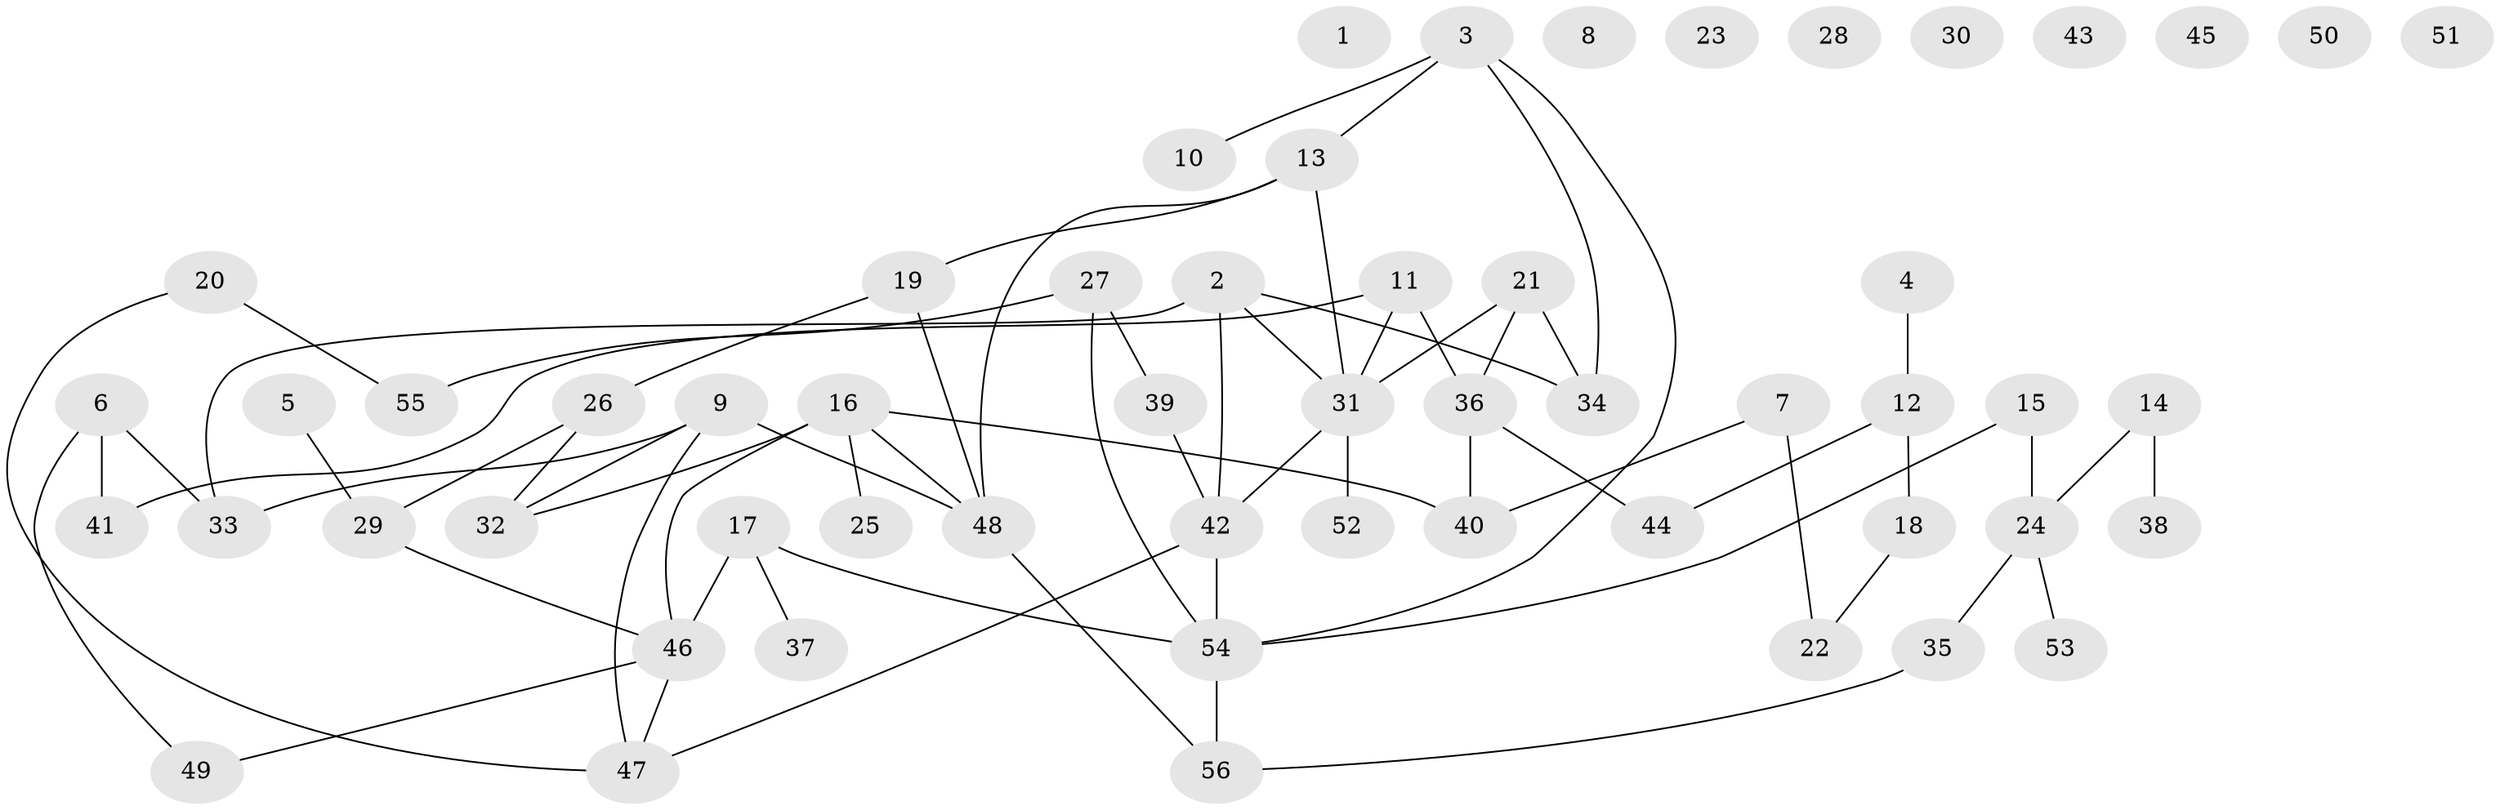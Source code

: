 // coarse degree distribution, {0: 0.25, 6: 0.05555555555555555, 5: 0.08333333333333333, 2: 0.08333333333333333, 1: 0.19444444444444445, 3: 0.16666666666666666, 4: 0.1111111111111111, 7: 0.05555555555555555}
// Generated by graph-tools (version 1.1) at 2025/41/03/06/25 10:41:24]
// undirected, 56 vertices, 67 edges
graph export_dot {
graph [start="1"]
  node [color=gray90,style=filled];
  1;
  2;
  3;
  4;
  5;
  6;
  7;
  8;
  9;
  10;
  11;
  12;
  13;
  14;
  15;
  16;
  17;
  18;
  19;
  20;
  21;
  22;
  23;
  24;
  25;
  26;
  27;
  28;
  29;
  30;
  31;
  32;
  33;
  34;
  35;
  36;
  37;
  38;
  39;
  40;
  41;
  42;
  43;
  44;
  45;
  46;
  47;
  48;
  49;
  50;
  51;
  52;
  53;
  54;
  55;
  56;
  2 -- 31;
  2 -- 33;
  2 -- 34;
  2 -- 42;
  3 -- 10;
  3 -- 13;
  3 -- 34;
  3 -- 54;
  4 -- 12;
  5 -- 29;
  6 -- 33;
  6 -- 41;
  6 -- 49;
  7 -- 22;
  7 -- 40;
  9 -- 32;
  9 -- 33;
  9 -- 47;
  9 -- 48;
  11 -- 31;
  11 -- 36;
  11 -- 41;
  12 -- 18;
  12 -- 44;
  13 -- 19;
  13 -- 31;
  13 -- 48;
  14 -- 24;
  14 -- 38;
  15 -- 24;
  15 -- 54;
  16 -- 25;
  16 -- 32;
  16 -- 40;
  16 -- 46;
  16 -- 48;
  17 -- 37;
  17 -- 46;
  17 -- 54;
  18 -- 22;
  19 -- 26;
  19 -- 48;
  20 -- 47;
  20 -- 55;
  21 -- 31;
  21 -- 34;
  21 -- 36;
  24 -- 35;
  24 -- 53;
  26 -- 29;
  26 -- 32;
  27 -- 39;
  27 -- 54;
  27 -- 55;
  29 -- 46;
  31 -- 42;
  31 -- 52;
  35 -- 56;
  36 -- 40;
  36 -- 44;
  39 -- 42;
  42 -- 47;
  42 -- 54;
  46 -- 47;
  46 -- 49;
  48 -- 56;
  54 -- 56;
}
